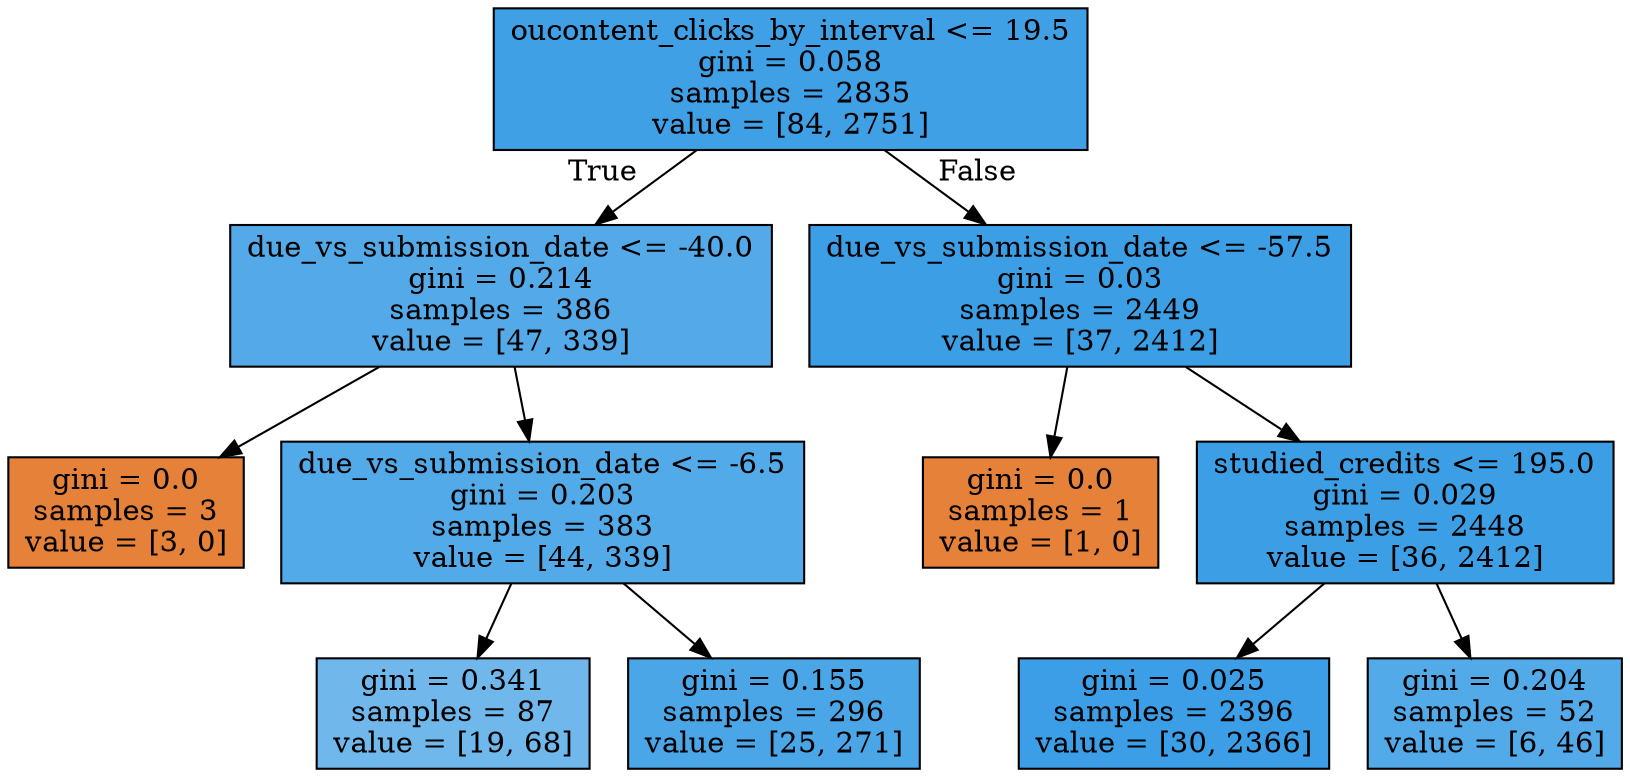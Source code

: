 digraph Tree {
node [shape=box, style="filled", color="black"] ;
0 [label="oucontent_clicks_by_interval <= 19.5\ngini = 0.058\nsamples = 2835\nvalue = [84, 2751]", fillcolor="#399de5f7"] ;
1 [label="due_vs_submission_date <= -40.0\ngini = 0.214\nsamples = 386\nvalue = [47, 339]", fillcolor="#399de5dc"] ;
0 -> 1 [labeldistance=2.5, labelangle=45, headlabel="True"] ;
2 [label="gini = 0.0\nsamples = 3\nvalue = [3, 0]", fillcolor="#e58139ff"] ;
1 -> 2 ;
3 [label="due_vs_submission_date <= -6.5\ngini = 0.203\nsamples = 383\nvalue = [44, 339]", fillcolor="#399de5de"] ;
1 -> 3 ;
4 [label="gini = 0.341\nsamples = 87\nvalue = [19, 68]", fillcolor="#399de5b8"] ;
3 -> 4 ;
5 [label="gini = 0.155\nsamples = 296\nvalue = [25, 271]", fillcolor="#399de5e7"] ;
3 -> 5 ;
6 [label="due_vs_submission_date <= -57.5\ngini = 0.03\nsamples = 2449\nvalue = [37, 2412]", fillcolor="#399de5fb"] ;
0 -> 6 [labeldistance=2.5, labelangle=-45, headlabel="False"] ;
7 [label="gini = 0.0\nsamples = 1\nvalue = [1, 0]", fillcolor="#e58139ff"] ;
6 -> 7 ;
8 [label="studied_credits <= 195.0\ngini = 0.029\nsamples = 2448\nvalue = [36, 2412]", fillcolor="#399de5fb"] ;
6 -> 8 ;
9 [label="gini = 0.025\nsamples = 2396\nvalue = [30, 2366]", fillcolor="#399de5fc"] ;
8 -> 9 ;
10 [label="gini = 0.204\nsamples = 52\nvalue = [6, 46]", fillcolor="#399de5de"] ;
8 -> 10 ;
}